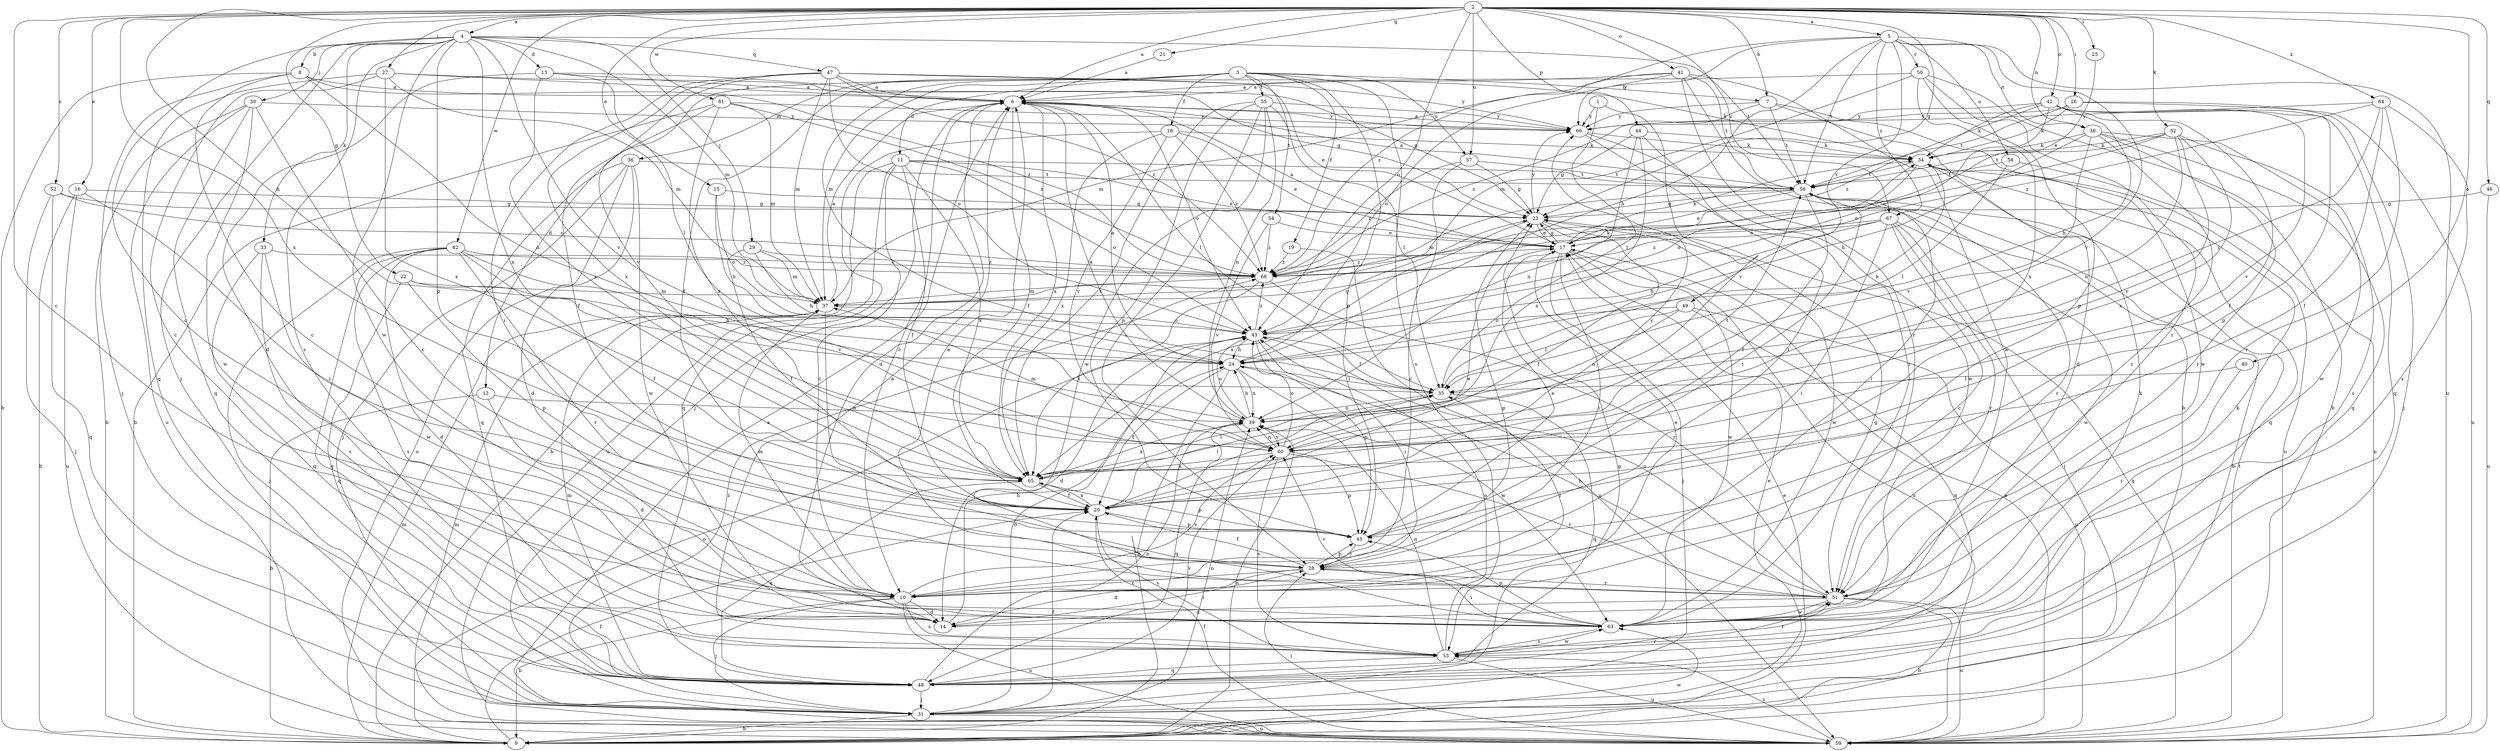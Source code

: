 strict digraph  {
	2 -> 4 [label=a];
	2 -> 5 [label=a];
	2 -> 6 [label=a];
	8 -> 6 [label=a];
	13 -> 6 [label=a];
	17 -> 6 [label=a];
	21 -> 6 [label=a];
	24 -> 6 [label=a];
	27 -> 6 [label=a];
	37 -> 6 [label=a];
	39 -> 6 [label=a];
	41 -> 6 [label=a];
	47 -> 6 [label=a];
	50 -> 6 [label=a];
	51 -> 6 [label=a];
	53 -> 6 [label=a];
	56 -> 6 [label=a];
	59 -> 6 [label=a];
	66 -> 6 [label=a];
	2 -> 7 [label=b];
	3 -> 7 [label=b];
	4 -> 8 [label=b];
	8 -> 9 [label=b];
	10 -> 9 [label=b];
	11 -> 9 [label=b];
	12 -> 9 [label=b];
	16 -> 9 [label=b];
	24 -> 9 [label=b];
	30 -> 9 [label=b];
	31 -> 9 [label=b];
	41 -> 9 [label=b];
	50 -> 9 [label=b];
	51 -> 9 [label=b];
	56 -> 9 [label=b];
	61 -> 9 [label=b];
	2 -> 10 [label=c];
	4 -> 10 [label=c];
	6 -> 10 [label=c];
	8 -> 10 [label=c];
	11 -> 10 [label=c];
	27 -> 10 [label=c];
	28 -> 10 [label=c];
	30 -> 10 [label=c];
	38 -> 10 [label=c];
	57 -> 10 [label=c];
	67 -> 10 [label=c];
	3 -> 11 [label=d];
	3 -> 12 [label=d];
	4 -> 13 [label=d];
	6 -> 14 [label=d];
	7 -> 14 [label=d];
	10 -> 14 [label=d];
	12 -> 14 [label=d];
	13 -> 14 [label=d];
	28 -> 14 [label=d];
	36 -> 14 [label=d];
	43 -> 14 [label=d];
	51 -> 14 [label=d];
	62 -> 14 [label=d];
	2 -> 15 [label=e];
	2 -> 16 [label=e];
	9 -> 17 [label=e];
	10 -> 17 [label=e];
	11 -> 17 [label=e];
	18 -> 17 [label=e];
	20 -> 17 [label=e];
	23 -> 17 [label=e];
	25 -> 17 [label=e];
	31 -> 17 [label=e];
	45 -> 17 [label=e];
	47 -> 17 [label=e];
	54 -> 17 [label=e];
	56 -> 17 [label=e];
	59 -> 17 [label=e];
	67 -> 17 [label=e];
	3 -> 18 [label=f];
	3 -> 19 [label=f];
	3 -> 20 [label=f];
	6 -> 20 [label=f];
	9 -> 20 [label=f];
	11 -> 20 [label=f];
	23 -> 20 [label=f];
	24 -> 20 [label=f];
	28 -> 20 [label=f];
	29 -> 20 [label=f];
	31 -> 20 [label=f];
	42 -> 20 [label=f];
	56 -> 20 [label=f];
	59 -> 20 [label=f];
	61 -> 20 [label=f];
	62 -> 20 [label=f];
	64 -> 20 [label=f];
	65 -> 20 [label=f];
	2 -> 21 [label=g];
	2 -> 22 [label=g];
	2 -> 23 [label=g];
	10 -> 23 [label=g];
	13 -> 23 [label=g];
	15 -> 23 [label=g];
	16 -> 23 [label=g];
	17 -> 23 [label=g];
	24 -> 23 [label=g];
	27 -> 23 [label=g];
	31 -> 23 [label=g];
	44 -> 23 [label=g];
	46 -> 23 [label=g];
	52 -> 23 [label=g];
	56 -> 23 [label=g];
	57 -> 23 [label=g];
	59 -> 23 [label=g];
	63 -> 23 [label=g];
	2 -> 24 [label=h];
	5 -> 24 [label=h];
	14 -> 24 [label=h];
	15 -> 24 [label=h];
	22 -> 24 [label=h];
	29 -> 24 [label=h];
	38 -> 24 [label=h];
	39 -> 24 [label=h];
	42 -> 24 [label=h];
	43 -> 24 [label=h];
	51 -> 24 [label=h];
	67 -> 24 [label=h];
	2 -> 25 [label=i];
	2 -> 26 [label=i];
	2 -> 27 [label=i];
	14 -> 28 [label=i];
	16 -> 28 [label=i];
	17 -> 28 [label=i];
	37 -> 28 [label=i];
	43 -> 28 [label=i];
	44 -> 28 [label=i];
	45 -> 28 [label=i];
	47 -> 28 [label=i];
	55 -> 28 [label=i];
	56 -> 28 [label=i];
	59 -> 28 [label=i];
	63 -> 28 [label=i];
	67 -> 28 [label=i];
	4 -> 29 [label=j];
	4 -> 30 [label=j];
	4 -> 31 [label=j];
	6 -> 31 [label=j];
	8 -> 31 [label=j];
	10 -> 31 [label=j];
	17 -> 31 [label=j];
	26 -> 31 [label=j];
	36 -> 31 [label=j];
	48 -> 31 [label=j];
	52 -> 31 [label=j];
	62 -> 31 [label=j];
	67 -> 31 [label=j];
	2 -> 32 [label=k];
	4 -> 33 [label=k];
	17 -> 34 [label=k];
	18 -> 34 [label=k];
	26 -> 34 [label=k];
	32 -> 34 [label=k];
	35 -> 34 [label=k];
	37 -> 34 [label=k];
	38 -> 34 [label=k];
	42 -> 34 [label=k];
	44 -> 34 [label=k];
	47 -> 34 [label=k];
	53 -> 34 [label=k];
	63 -> 34 [label=k];
	66 -> 34 [label=k];
	1 -> 35 [label=l];
	3 -> 35 [label=l];
	6 -> 35 [label=l];
	10 -> 35 [label=l];
	13 -> 35 [label=l];
	20 -> 35 [label=l];
	24 -> 35 [label=l];
	40 -> 35 [label=l];
	43 -> 35 [label=l];
	49 -> 35 [label=l];
	55 -> 35 [label=l];
	58 -> 35 [label=l];
	64 -> 35 [label=l];
	65 -> 35 [label=l];
	3 -> 36 [label=m];
	3 -> 37 [label=m];
	4 -> 37 [label=m];
	9 -> 37 [label=m];
	10 -> 37 [label=m];
	22 -> 37 [label=m];
	27 -> 37 [label=m];
	29 -> 37 [label=m];
	41 -> 37 [label=m];
	47 -> 37 [label=m];
	48 -> 37 [label=m];
	50 -> 37 [label=m];
	56 -> 37 [label=m];
	59 -> 37 [label=m];
	60 -> 37 [label=m];
	61 -> 37 [label=m];
	68 -> 37 [label=m];
	2 -> 38 [label=n];
	5 -> 38 [label=n];
	8 -> 39 [label=n];
	9 -> 39 [label=n];
	12 -> 39 [label=n];
	24 -> 39 [label=n];
	31 -> 39 [label=n];
	32 -> 39 [label=n];
	35 -> 39 [label=n];
	44 -> 39 [label=n];
	48 -> 39 [label=n];
	49 -> 39 [label=n];
	53 -> 39 [label=n];
	55 -> 39 [label=n];
	60 -> 39 [label=n];
	2 -> 40 [label=o];
	2 -> 41 [label=o];
	2 -> 42 [label=o];
	2 -> 43 [label=o];
	6 -> 43 [label=o];
	9 -> 43 [label=o];
	11 -> 43 [label=o];
	15 -> 43 [label=o];
	31 -> 43 [label=o];
	34 -> 43 [label=o];
	37 -> 43 [label=o];
	39 -> 43 [label=o];
	41 -> 43 [label=o];
	42 -> 43 [label=o];
	47 -> 43 [label=o];
	49 -> 43 [label=o];
	51 -> 43 [label=o];
	53 -> 43 [label=o];
	60 -> 43 [label=o];
	2 -> 44 [label=p];
	3 -> 45 [label=p];
	4 -> 45 [label=p];
	20 -> 45 [label=p];
	22 -> 45 [label=p];
	28 -> 45 [label=p];
	42 -> 45 [label=p];
	43 -> 45 [label=p];
	50 -> 45 [label=p];
	55 -> 45 [label=p];
	60 -> 45 [label=p];
	63 -> 45 [label=p];
	65 -> 45 [label=p];
	2 -> 46 [label=q];
	4 -> 47 [label=q];
	18 -> 48 [label=q];
	22 -> 48 [label=q];
	27 -> 48 [label=q];
	30 -> 48 [label=q];
	33 -> 48 [label=q];
	34 -> 48 [label=q];
	35 -> 48 [label=q];
	36 -> 48 [label=q];
	38 -> 48 [label=q];
	39 -> 48 [label=q];
	42 -> 48 [label=q];
	49 -> 48 [label=q];
	52 -> 48 [label=q];
	53 -> 48 [label=q];
	62 -> 48 [label=q];
	65 -> 48 [label=q];
	5 -> 49 [label=r];
	5 -> 50 [label=r];
	28 -> 51 [label=r];
	38 -> 51 [label=r];
	40 -> 51 [label=r];
	41 -> 51 [label=r];
	48 -> 51 [label=r];
	50 -> 51 [label=r];
	53 -> 51 [label=r];
	56 -> 51 [label=r];
	60 -> 51 [label=r];
	62 -> 51 [label=r];
	64 -> 51 [label=r];
	66 -> 51 [label=r];
	67 -> 51 [label=r];
	68 -> 51 [label=r];
	2 -> 52 [label=s];
	3 -> 53 [label=s];
	4 -> 53 [label=s];
	10 -> 53 [label=s];
	20 -> 53 [label=s];
	32 -> 53 [label=s];
	33 -> 53 [label=s];
	59 -> 53 [label=s];
	60 -> 53 [label=s];
	62 -> 53 [label=s];
	63 -> 53 [label=s];
	64 -> 53 [label=s];
	3 -> 54 [label=t];
	3 -> 55 [label=t];
	4 -> 56 [label=t];
	5 -> 56 [label=t];
	7 -> 56 [label=t];
	11 -> 56 [label=t];
	26 -> 56 [label=t];
	32 -> 56 [label=t];
	34 -> 56 [label=t];
	36 -> 56 [label=t];
	41 -> 56 [label=t];
	45 -> 56 [label=t];
	57 -> 56 [label=t];
	58 -> 56 [label=t];
	59 -> 56 [label=t];
	60 -> 56 [label=t];
	2 -> 57 [label=u];
	3 -> 57 [label=u];
	5 -> 58 [label=u];
	5 -> 59 [label=u];
	10 -> 59 [label=u];
	11 -> 59 [label=u];
	16 -> 59 [label=u];
	17 -> 59 [label=u];
	19 -> 59 [label=u];
	26 -> 59 [label=u];
	30 -> 59 [label=u];
	31 -> 59 [label=u];
	34 -> 59 [label=u];
	36 -> 59 [label=u];
	46 -> 59 [label=u];
	49 -> 59 [label=u];
	51 -> 59 [label=u];
	53 -> 59 [label=u];
	58 -> 59 [label=u];
	1 -> 60 [label=v];
	4 -> 60 [label=v];
	5 -> 60 [label=v];
	10 -> 60 [label=v];
	18 -> 60 [label=v];
	32 -> 60 [label=v];
	38 -> 60 [label=v];
	39 -> 60 [label=v];
	42 -> 60 [label=v];
	47 -> 60 [label=v];
	48 -> 60 [label=v];
	54 -> 60 [label=v];
	62 -> 60 [label=v];
	63 -> 60 [label=v];
	2 -> 61 [label=w];
	2 -> 62 [label=w];
	4 -> 63 [label=w];
	7 -> 63 [label=w];
	9 -> 63 [label=w];
	17 -> 63 [label=w];
	23 -> 63 [label=w];
	24 -> 63 [label=w];
	30 -> 63 [label=w];
	33 -> 63 [label=w];
	36 -> 63 [label=w];
	38 -> 63 [label=w];
	41 -> 63 [label=w];
	51 -> 63 [label=w];
	53 -> 63 [label=w];
	55 -> 63 [label=w];
	66 -> 63 [label=w];
	67 -> 63 [label=w];
	2 -> 64 [label=x];
	2 -> 65 [label=x];
	4 -> 65 [label=x];
	6 -> 65 [label=x];
	11 -> 65 [label=x];
	13 -> 65 [label=x];
	18 -> 65 [label=x];
	20 -> 65 [label=x];
	23 -> 65 [label=x];
	27 -> 65 [label=x];
	32 -> 65 [label=x];
	39 -> 65 [label=x];
	44 -> 65 [label=x];
	47 -> 65 [label=x];
	50 -> 65 [label=x];
	55 -> 65 [label=x];
	60 -> 65 [label=x];
	61 -> 65 [label=x];
	68 -> 65 [label=x];
	1 -> 66 [label=y];
	5 -> 66 [label=y];
	6 -> 66 [label=y];
	7 -> 66 [label=y];
	20 -> 66 [label=y];
	23 -> 66 [label=y];
	26 -> 66 [label=y];
	30 -> 66 [label=y];
	42 -> 66 [label=y];
	47 -> 66 [label=y];
	55 -> 66 [label=y];
	61 -> 66 [label=y];
	64 -> 66 [label=y];
	2 -> 67 [label=z];
	5 -> 67 [label=z];
	5 -> 68 [label=z];
	7 -> 68 [label=z];
	8 -> 68 [label=z];
	17 -> 68 [label=z];
	18 -> 68 [label=z];
	19 -> 68 [label=z];
	29 -> 68 [label=z];
	31 -> 68 [label=z];
	32 -> 68 [label=z];
	33 -> 68 [label=z];
	42 -> 68 [label=z];
	43 -> 68 [label=z];
	47 -> 68 [label=z];
	52 -> 68 [label=z];
	54 -> 68 [label=z];
	57 -> 68 [label=z];
	61 -> 68 [label=z];
	62 -> 68 [label=z];
	64 -> 68 [label=z];
	67 -> 68 [label=z];
}
